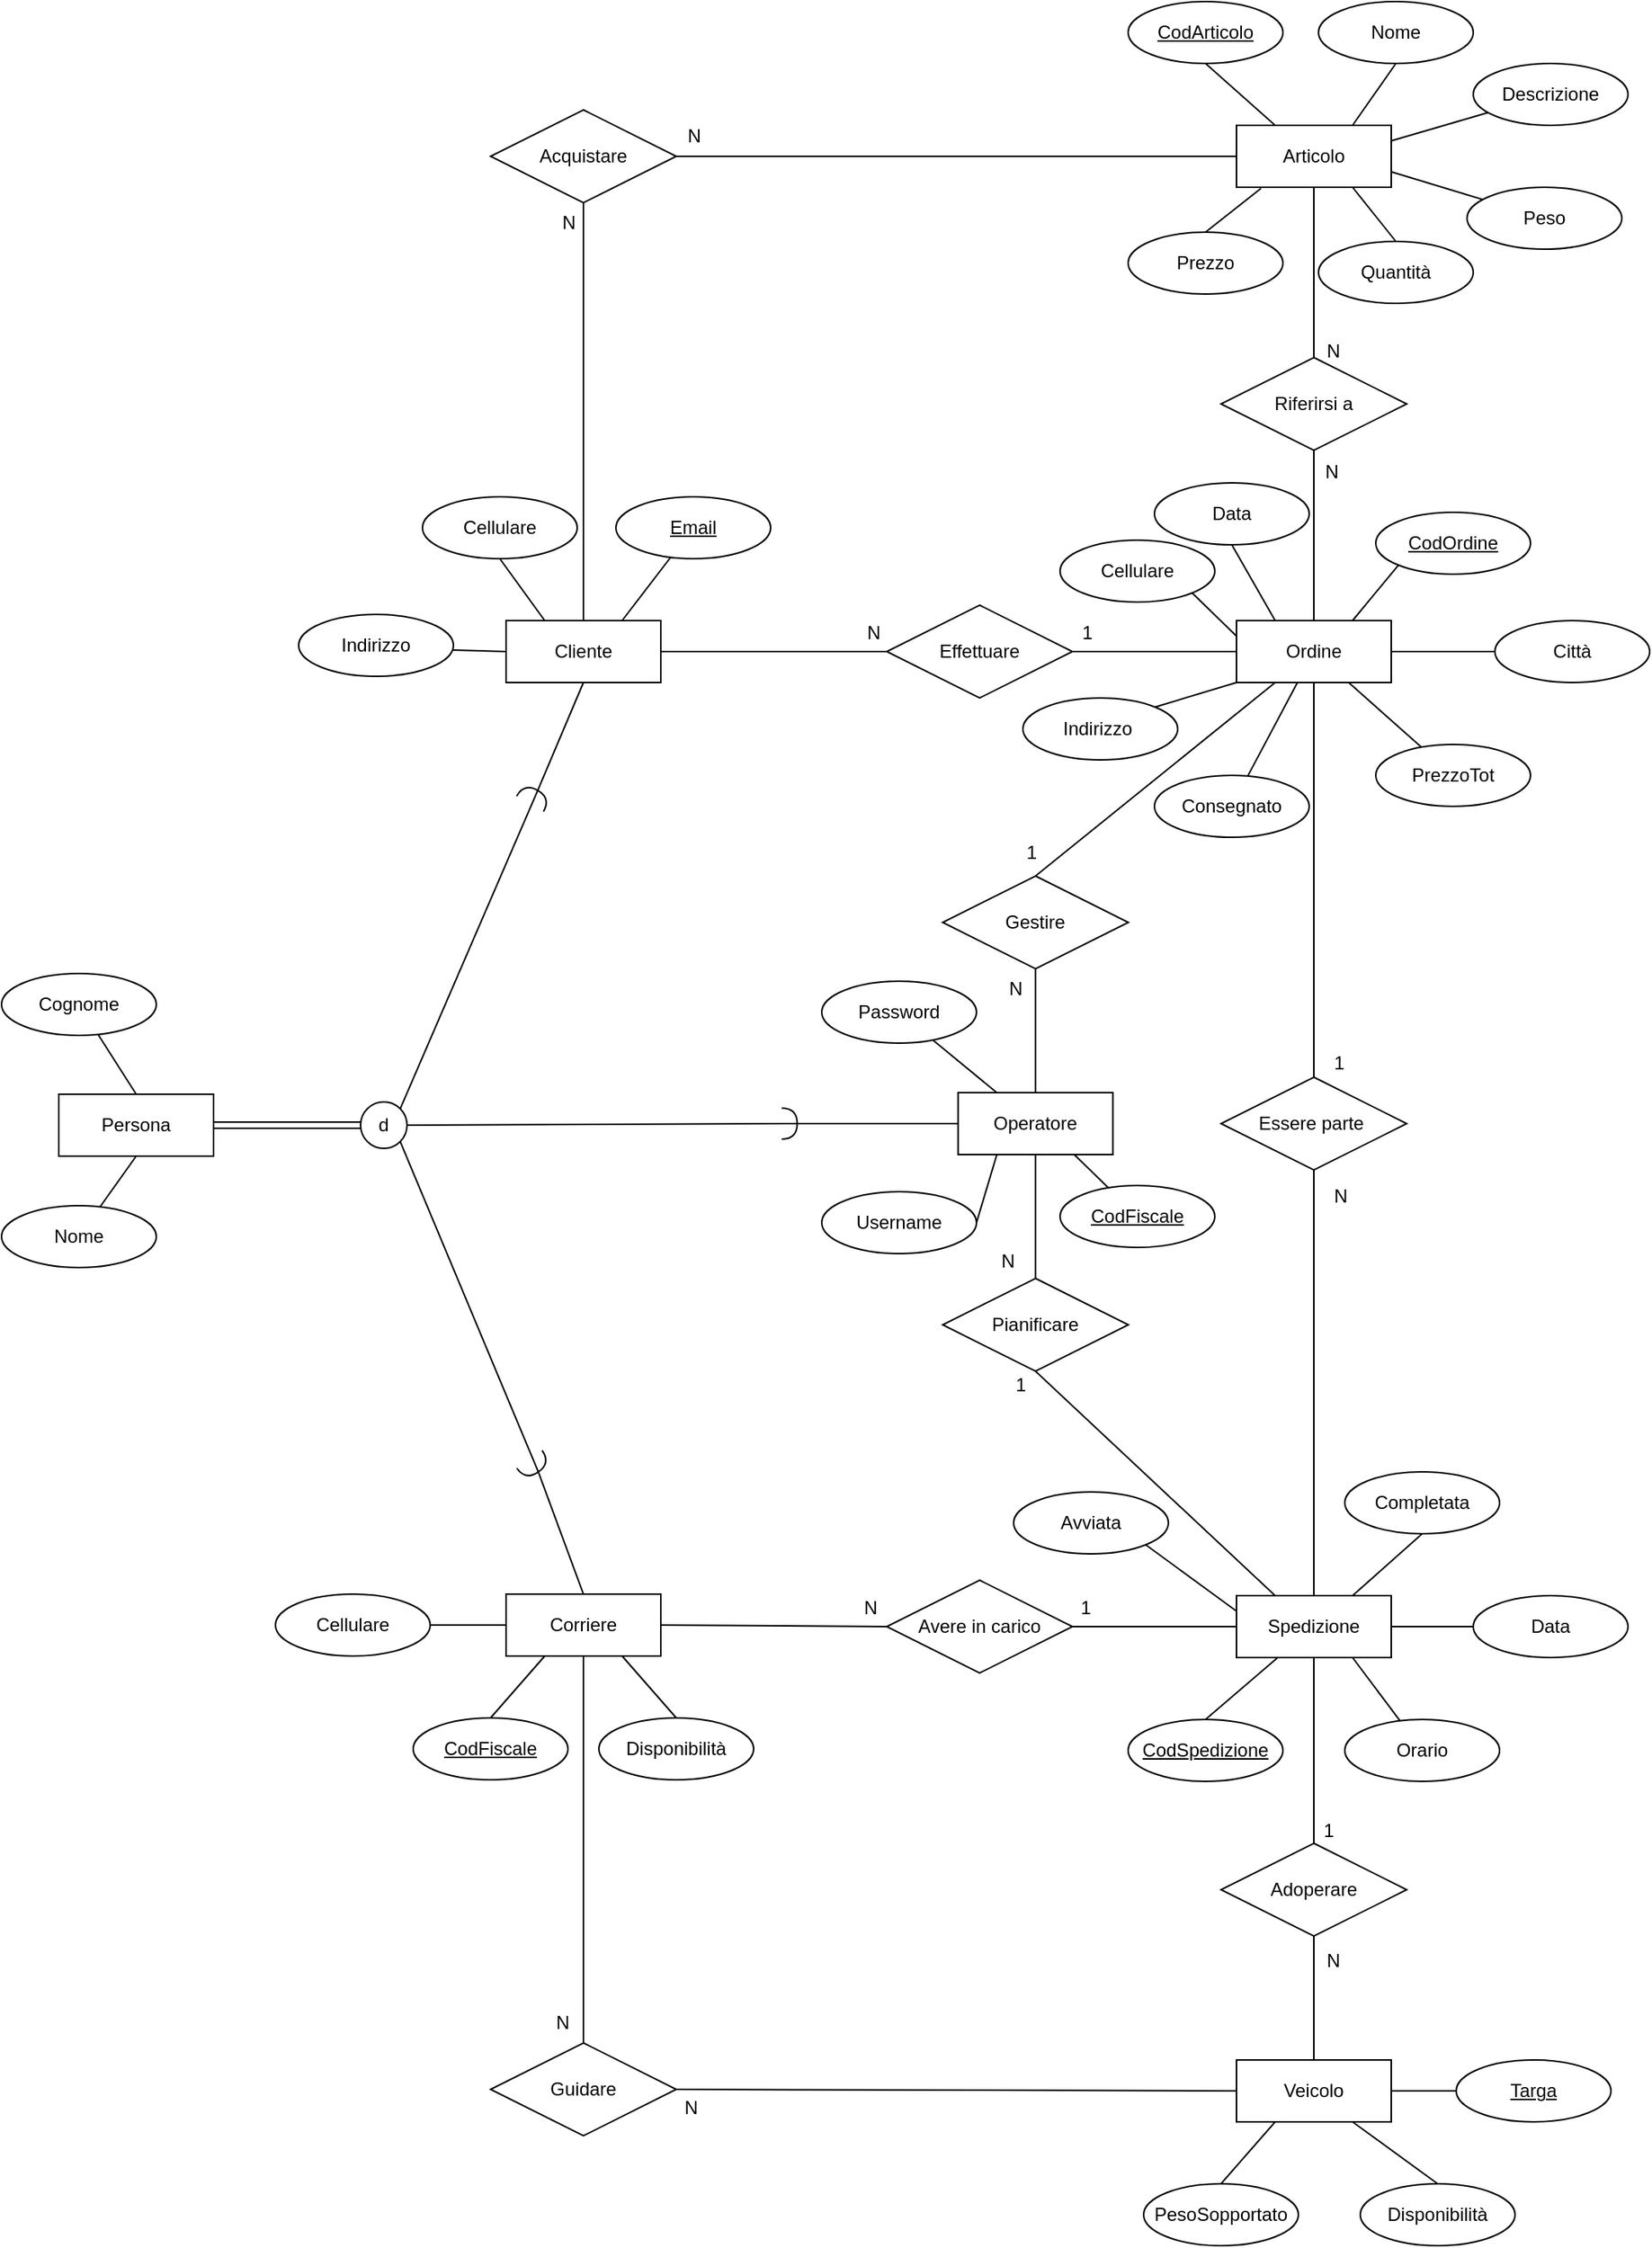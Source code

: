 <mxfile version="22.0.0" type="device">
  <diagram id="R2lEEEUBdFMjLlhIrx00" name="Page-1">
    <mxGraphModel dx="-114" dy="614" grid="0" gridSize="10" guides="1" tooltips="1" connect="1" arrows="1" fold="1" page="1" pageScale="1" pageWidth="1150" pageHeight="1500" math="0" shadow="0" extFonts="Permanent Marker^https://fonts.googleapis.com/css?family=Permanent+Marker">
      <root>
        <mxCell id="0" />
        <mxCell id="1" parent="0" />
        <mxCell id="kjEeOHRWE89FyBnJIbyZ-1" style="edgeStyle=none;rounded=0;orthogonalLoop=1;jettySize=auto;html=1;exitX=0.75;exitY=0;exitDx=0;exitDy=0;entryX=0.5;entryY=1;entryDx=0;entryDy=0;endArrow=none;endFill=0;" parent="1" source="kjEeOHRWE89FyBnJIbyZ-7" target="kjEeOHRWE89FyBnJIbyZ-9" edge="1">
          <mxGeometry relative="1" as="geometry" />
        </mxCell>
        <mxCell id="kjEeOHRWE89FyBnJIbyZ-2" style="edgeStyle=none;rounded=0;orthogonalLoop=1;jettySize=auto;html=1;exitX=0.25;exitY=0;exitDx=0;exitDy=0;entryX=0.5;entryY=1;entryDx=0;entryDy=0;endArrow=none;endFill=0;" parent="1" source="kjEeOHRWE89FyBnJIbyZ-7" target="kjEeOHRWE89FyBnJIbyZ-8" edge="1">
          <mxGeometry relative="1" as="geometry" />
        </mxCell>
        <mxCell id="kjEeOHRWE89FyBnJIbyZ-3" style="edgeStyle=none;rounded=0;orthogonalLoop=1;jettySize=auto;html=1;endArrow=none;endFill=0;exitX=1;exitY=0.25;exitDx=0;exitDy=0;" parent="1" source="kjEeOHRWE89FyBnJIbyZ-7" target="kjEeOHRWE89FyBnJIbyZ-10" edge="1">
          <mxGeometry relative="1" as="geometry">
            <mxPoint x="1991" y="125" as="sourcePoint" />
          </mxGeometry>
        </mxCell>
        <mxCell id="kjEeOHRWE89FyBnJIbyZ-4" style="edgeStyle=none;rounded=0;orthogonalLoop=1;jettySize=auto;html=1;exitX=0.158;exitY=1.019;exitDx=0;exitDy=0;entryX=0.5;entryY=0;entryDx=0;entryDy=0;endArrow=none;endFill=0;exitPerimeter=0;" parent="1" source="kjEeOHRWE89FyBnJIbyZ-7" target="kjEeOHRWE89FyBnJIbyZ-11" edge="1">
          <mxGeometry relative="1" as="geometry" />
        </mxCell>
        <mxCell id="kjEeOHRWE89FyBnJIbyZ-6" style="edgeStyle=none;rounded=0;orthogonalLoop=1;jettySize=auto;html=1;exitX=0.75;exitY=1;exitDx=0;exitDy=0;entryX=0.5;entryY=0;entryDx=0;entryDy=0;endArrow=none;endFill=0;" parent="1" source="kjEeOHRWE89FyBnJIbyZ-7" target="kjEeOHRWE89FyBnJIbyZ-12" edge="1">
          <mxGeometry relative="1" as="geometry" />
        </mxCell>
        <mxCell id="kjEeOHRWE89FyBnJIbyZ-7" value="Articolo" style="whiteSpace=wrap;html=1;align=center;" parent="1" vertex="1">
          <mxGeometry x="1991" y="105" width="100" height="40" as="geometry" />
        </mxCell>
        <mxCell id="kjEeOHRWE89FyBnJIbyZ-8" value="CodArticolo" style="ellipse;whiteSpace=wrap;html=1;align=center;fontStyle=4;" parent="1" vertex="1">
          <mxGeometry x="1921" y="25" width="100" height="40" as="geometry" />
        </mxCell>
        <mxCell id="kjEeOHRWE89FyBnJIbyZ-9" value="Nome" style="ellipse;whiteSpace=wrap;html=1;align=center;" parent="1" vertex="1">
          <mxGeometry x="2044" y="25" width="100" height="40" as="geometry" />
        </mxCell>
        <mxCell id="kjEeOHRWE89FyBnJIbyZ-10" value="Descrizione" style="ellipse;whiteSpace=wrap;html=1;align=center;" parent="1" vertex="1">
          <mxGeometry x="2144" y="65" width="100" height="40" as="geometry" />
        </mxCell>
        <mxCell id="kjEeOHRWE89FyBnJIbyZ-11" value="Prezzo" style="ellipse;whiteSpace=wrap;html=1;align=center;" parent="1" vertex="1">
          <mxGeometry x="1921" y="174" width="100" height="40" as="geometry" />
        </mxCell>
        <mxCell id="kjEeOHRWE89FyBnJIbyZ-12" value="Quantità" style="ellipse;whiteSpace=wrap;html=1;align=center;" parent="1" vertex="1">
          <mxGeometry x="2044" y="180" width="100" height="40" as="geometry" />
        </mxCell>
        <mxCell id="kjEeOHRWE89FyBnJIbyZ-13" style="edgeStyle=none;rounded=0;orthogonalLoop=1;jettySize=auto;html=1;exitX=0.75;exitY=0;exitDx=0;exitDy=0;entryX=0;entryY=1;entryDx=0;entryDy=0;endArrow=none;endFill=0;" parent="1" source="kjEeOHRWE89FyBnJIbyZ-17" target="kjEeOHRWE89FyBnJIbyZ-20" edge="1">
          <mxGeometry relative="1" as="geometry" />
        </mxCell>
        <mxCell id="kjEeOHRWE89FyBnJIbyZ-14" style="edgeStyle=none;rounded=0;orthogonalLoop=1;jettySize=auto;html=1;exitX=0.25;exitY=0;exitDx=0;exitDy=0;entryX=0.5;entryY=1;entryDx=0;entryDy=0;endArrow=none;endFill=0;" parent="1" source="kjEeOHRWE89FyBnJIbyZ-17" target="kjEeOHRWE89FyBnJIbyZ-19" edge="1">
          <mxGeometry relative="1" as="geometry" />
        </mxCell>
        <mxCell id="kjEeOHRWE89FyBnJIbyZ-15" style="edgeStyle=none;rounded=0;orthogonalLoop=1;jettySize=auto;html=1;exitX=1;exitY=0.5;exitDx=0;exitDy=0;entryX=0;entryY=0.5;entryDx=0;entryDy=0;endArrow=none;endFill=0;" parent="1" source="kjEeOHRWE89FyBnJIbyZ-17" target="kjEeOHRWE89FyBnJIbyZ-21" edge="1">
          <mxGeometry relative="1" as="geometry" />
        </mxCell>
        <mxCell id="kjEeOHRWE89FyBnJIbyZ-16" style="edgeStyle=none;rounded=0;orthogonalLoop=1;jettySize=auto;html=1;exitX=0;exitY=1;exitDx=0;exitDy=0;entryX=1;entryY=0;entryDx=0;entryDy=0;endArrow=none;endFill=0;" parent="1" source="kjEeOHRWE89FyBnJIbyZ-17" target="kjEeOHRWE89FyBnJIbyZ-22" edge="1">
          <mxGeometry relative="1" as="geometry" />
        </mxCell>
        <mxCell id="mpjSmcGHtmFwU4eePfiy-6" style="edgeStyle=orthogonalEdgeStyle;rounded=0;orthogonalLoop=1;jettySize=auto;html=1;entryX=0.5;entryY=0;entryDx=0;entryDy=0;endArrow=none;endFill=0;" parent="1" source="kjEeOHRWE89FyBnJIbyZ-17" target="mpjSmcGHtmFwU4eePfiy-5" edge="1">
          <mxGeometry relative="1" as="geometry" />
        </mxCell>
        <mxCell id="kjEeOHRWE89FyBnJIbyZ-17" value="Ordine" style="whiteSpace=wrap;html=1;align=center;" parent="1" vertex="1">
          <mxGeometry x="1991" y="425" width="100" height="40" as="geometry" />
        </mxCell>
        <mxCell id="kjEeOHRWE89FyBnJIbyZ-18" value="Riferirsi a" style="shape=rhombus;perimeter=rhombusPerimeter;whiteSpace=wrap;html=1;align=center;" parent="1" vertex="1">
          <mxGeometry x="1981" y="255" width="120" height="60" as="geometry" />
        </mxCell>
        <mxCell id="kjEeOHRWE89FyBnJIbyZ-19" value="Data" style="ellipse;whiteSpace=wrap;html=1;align=center;" parent="1" vertex="1">
          <mxGeometry x="1938" y="336" width="100" height="40" as="geometry" />
        </mxCell>
        <mxCell id="kjEeOHRWE89FyBnJIbyZ-20" value="CodOrdine" style="ellipse;whiteSpace=wrap;html=1;align=center;fontStyle=4;" parent="1" vertex="1">
          <mxGeometry x="2081" y="355" width="100" height="40" as="geometry" />
        </mxCell>
        <mxCell id="kjEeOHRWE89FyBnJIbyZ-21" value="Città" style="ellipse;whiteSpace=wrap;html=1;align=center;" parent="1" vertex="1">
          <mxGeometry x="2158" y="425" width="100" height="40" as="geometry" />
        </mxCell>
        <mxCell id="kjEeOHRWE89FyBnJIbyZ-22" value="Indirizzo&amp;nbsp;" style="ellipse;whiteSpace=wrap;html=1;align=center;" parent="1" vertex="1">
          <mxGeometry x="1853" y="475" width="100" height="40" as="geometry" />
        </mxCell>
        <mxCell id="kjEeOHRWE89FyBnJIbyZ-23" value="" style="endArrow=none;html=1;rounded=0;entryX=0.5;entryY=0;entryDx=0;entryDy=0;exitX=0.5;exitY=1;exitDx=0;exitDy=0;" parent="1" source="kjEeOHRWE89FyBnJIbyZ-18" target="kjEeOHRWE89FyBnJIbyZ-17" edge="1">
          <mxGeometry relative="1" as="geometry">
            <mxPoint x="1961" y="595" as="sourcePoint" />
            <mxPoint x="2121" y="595" as="targetPoint" />
            <Array as="points" />
          </mxGeometry>
        </mxCell>
        <mxCell id="kjEeOHRWE89FyBnJIbyZ-24" value="N" style="resizable=0;html=1;whiteSpace=wrap;align=right;verticalAlign=bottom;" parent="kjEeOHRWE89FyBnJIbyZ-23" connectable="0" vertex="1">
          <mxGeometry x="1" relative="1" as="geometry">
            <mxPoint x="17" y="-88" as="offset" />
          </mxGeometry>
        </mxCell>
        <mxCell id="kjEeOHRWE89FyBnJIbyZ-25" value="" style="endArrow=none;html=1;rounded=0;entryX=0.5;entryY=1;entryDx=0;entryDy=0;exitX=0.5;exitY=0;exitDx=0;exitDy=0;" parent="1" source="kjEeOHRWE89FyBnJIbyZ-18" target="kjEeOHRWE89FyBnJIbyZ-7" edge="1">
          <mxGeometry relative="1" as="geometry">
            <mxPoint x="1961" y="475" as="sourcePoint" />
            <mxPoint x="2121" y="475" as="targetPoint" />
          </mxGeometry>
        </mxCell>
        <mxCell id="kjEeOHRWE89FyBnJIbyZ-26" value="N" style="resizable=0;html=1;whiteSpace=wrap;align=right;verticalAlign=bottom;" parent="kjEeOHRWE89FyBnJIbyZ-25" connectable="0" vertex="1">
          <mxGeometry x="1" relative="1" as="geometry">
            <mxPoint x="18" y="114" as="offset" />
          </mxGeometry>
        </mxCell>
        <mxCell id="kjEeOHRWE89FyBnJIbyZ-30" style="edgeStyle=none;rounded=0;orthogonalLoop=1;jettySize=auto;html=1;entryX=0.5;entryY=0;entryDx=0;entryDy=0;endArrow=none;endFill=0;" parent="1" source="kjEeOHRWE89FyBnJIbyZ-32" target="kjEeOHRWE89FyBnJIbyZ-33" edge="1">
          <mxGeometry relative="1" as="geometry" />
        </mxCell>
        <mxCell id="kjEeOHRWE89FyBnJIbyZ-31" style="edgeStyle=none;rounded=0;orthogonalLoop=1;jettySize=auto;html=1;exitX=0;exitY=0.5;exitDx=0;exitDy=0;" parent="1" source="kjEeOHRWE89FyBnJIbyZ-32" edge="1">
          <mxGeometry relative="1" as="geometry">
            <mxPoint x="1990.529" y="1075.176" as="targetPoint" />
          </mxGeometry>
        </mxCell>
        <mxCell id="kjEeOHRWE89FyBnJIbyZ-32" value="Spedizione" style="whiteSpace=wrap;html=1;align=center;" parent="1" vertex="1">
          <mxGeometry x="1991" y="1055" width="100" height="40" as="geometry" />
        </mxCell>
        <mxCell id="kjEeOHRWE89FyBnJIbyZ-33" value="CodSpedizione" style="ellipse;whiteSpace=wrap;html=1;align=center;fontStyle=4;" parent="1" vertex="1">
          <mxGeometry x="1921" y="1135" width="100" height="40" as="geometry" />
        </mxCell>
        <mxCell id="kjEeOHRWE89FyBnJIbyZ-34" style="edgeStyle=none;rounded=0;orthogonalLoop=1;jettySize=auto;html=1;exitX=0;exitY=0.5;exitDx=0;exitDy=0;entryX=1;entryY=0.5;entryDx=0;entryDy=0;endArrow=none;endFill=0;" parent="1" source="kjEeOHRWE89FyBnJIbyZ-35" target="kjEeOHRWE89FyBnJIbyZ-32" edge="1">
          <mxGeometry relative="1" as="geometry" />
        </mxCell>
        <mxCell id="kjEeOHRWE89FyBnJIbyZ-35" value="Data" style="ellipse;whiteSpace=wrap;html=1;align=center;" parent="1" vertex="1">
          <mxGeometry x="2144" y="1055" width="100" height="40" as="geometry" />
        </mxCell>
        <mxCell id="kjEeOHRWE89FyBnJIbyZ-36" style="edgeStyle=none;rounded=0;orthogonalLoop=1;jettySize=auto;html=1;exitX=0.5;exitY=1;exitDx=0;exitDy=0;entryX=0.75;entryY=0;entryDx=0;entryDy=0;endArrow=none;endFill=0;" parent="1" source="kjEeOHRWE89FyBnJIbyZ-37" target="kjEeOHRWE89FyBnJIbyZ-32" edge="1">
          <mxGeometry relative="1" as="geometry" />
        </mxCell>
        <mxCell id="kjEeOHRWE89FyBnJIbyZ-37" value="Completata" style="ellipse;whiteSpace=wrap;html=1;align=center;" parent="1" vertex="1">
          <mxGeometry x="2061" y="975" width="100" height="40" as="geometry" />
        </mxCell>
        <mxCell id="kjEeOHRWE89FyBnJIbyZ-38" value="Veicolo" style="whiteSpace=wrap;html=1;align=center;" parent="1" vertex="1">
          <mxGeometry x="1991" y="1355" width="100" height="40" as="geometry" />
        </mxCell>
        <mxCell id="kjEeOHRWE89FyBnJIbyZ-39" value="Adoperare" style="shape=rhombus;perimeter=rhombusPerimeter;whiteSpace=wrap;html=1;align=center;" parent="1" vertex="1">
          <mxGeometry x="1981" y="1215" width="120" height="60" as="geometry" />
        </mxCell>
        <mxCell id="kjEeOHRWE89FyBnJIbyZ-40" style="edgeStyle=none;rounded=0;orthogonalLoop=1;jettySize=auto;html=1;entryX=1;entryY=0.5;entryDx=0;entryDy=0;endArrow=none;endFill=0;" parent="1" source="kjEeOHRWE89FyBnJIbyZ-41" target="kjEeOHRWE89FyBnJIbyZ-38" edge="1">
          <mxGeometry relative="1" as="geometry" />
        </mxCell>
        <mxCell id="kjEeOHRWE89FyBnJIbyZ-41" value="Targa" style="ellipse;whiteSpace=wrap;html=1;align=center;fontStyle=4;" parent="1" vertex="1">
          <mxGeometry x="2133" y="1355" width="100" height="40" as="geometry" />
        </mxCell>
        <mxCell id="kjEeOHRWE89FyBnJIbyZ-42" style="edgeStyle=none;rounded=0;orthogonalLoop=1;jettySize=auto;html=1;exitX=0.5;exitY=0;exitDx=0;exitDy=0;entryX=0.25;entryY=1;entryDx=0;entryDy=0;endArrow=none;endFill=0;" parent="1" source="kjEeOHRWE89FyBnJIbyZ-43" target="kjEeOHRWE89FyBnJIbyZ-38" edge="1">
          <mxGeometry relative="1" as="geometry" />
        </mxCell>
        <mxCell id="kjEeOHRWE89FyBnJIbyZ-43" value="PesoSopportato" style="ellipse;whiteSpace=wrap;html=1;align=center;" parent="1" vertex="1">
          <mxGeometry x="1931" y="1435" width="100" height="40" as="geometry" />
        </mxCell>
        <mxCell id="kjEeOHRWE89FyBnJIbyZ-44" style="edgeStyle=none;rounded=0;orthogonalLoop=1;jettySize=auto;html=1;exitX=0.5;exitY=0;exitDx=0;exitDy=0;entryX=0.75;entryY=1;entryDx=0;entryDy=0;endArrow=none;endFill=0;" parent="1" source="kjEeOHRWE89FyBnJIbyZ-45" target="kjEeOHRWE89FyBnJIbyZ-38" edge="1">
          <mxGeometry relative="1" as="geometry" />
        </mxCell>
        <mxCell id="kjEeOHRWE89FyBnJIbyZ-45" value="Disponibilità" style="ellipse;whiteSpace=wrap;html=1;align=center;" parent="1" vertex="1">
          <mxGeometry x="2071" y="1435" width="100" height="40" as="geometry" />
        </mxCell>
        <mxCell id="kjEeOHRWE89FyBnJIbyZ-49" value="" style="endArrow=none;html=1;rounded=0;entryX=0.5;entryY=1;entryDx=0;entryDy=0;exitX=0.5;exitY=0;exitDx=0;exitDy=0;" parent="1" source="kjEeOHRWE89FyBnJIbyZ-39" target="kjEeOHRWE89FyBnJIbyZ-32" edge="1">
          <mxGeometry relative="1" as="geometry">
            <mxPoint x="1841" y="955" as="sourcePoint" />
            <mxPoint x="2001" y="955" as="targetPoint" />
          </mxGeometry>
        </mxCell>
        <mxCell id="kjEeOHRWE89FyBnJIbyZ-50" value="N" style="resizable=0;html=1;whiteSpace=wrap;align=right;verticalAlign=bottom;" parent="kjEeOHRWE89FyBnJIbyZ-49" connectable="0" vertex="1">
          <mxGeometry x="1" relative="1" as="geometry">
            <mxPoint x="18" y="204" as="offset" />
          </mxGeometry>
        </mxCell>
        <mxCell id="kjEeOHRWE89FyBnJIbyZ-51" value="" style="endArrow=none;html=1;rounded=0;entryX=0.5;entryY=0;entryDx=0;entryDy=0;exitX=0.5;exitY=1;exitDx=0;exitDy=0;" parent="1" source="kjEeOHRWE89FyBnJIbyZ-39" target="kjEeOHRWE89FyBnJIbyZ-38" edge="1">
          <mxGeometry relative="1" as="geometry">
            <mxPoint x="1841" y="955" as="sourcePoint" />
            <mxPoint x="2001" y="955" as="targetPoint" />
          </mxGeometry>
        </mxCell>
        <mxCell id="kjEeOHRWE89FyBnJIbyZ-52" value="1" style="resizable=0;html=1;whiteSpace=wrap;align=right;verticalAlign=bottom;" parent="kjEeOHRWE89FyBnJIbyZ-51" connectable="0" vertex="1">
          <mxGeometry x="1" relative="1" as="geometry">
            <mxPoint x="14" y="-140" as="offset" />
          </mxGeometry>
        </mxCell>
        <mxCell id="kjEeOHRWE89FyBnJIbyZ-53" style="rounded=0;orthogonalLoop=1;jettySize=auto;html=1;endArrow=none;endFill=0;" parent="1" source="kjEeOHRWE89FyBnJIbyZ-54" target="kjEeOHRWE89FyBnJIbyZ-17" edge="1">
          <mxGeometry relative="1" as="geometry" />
        </mxCell>
        <mxCell id="kjEeOHRWE89FyBnJIbyZ-54" value="PrezzoTot" style="ellipse;whiteSpace=wrap;html=1;align=center;" parent="1" vertex="1">
          <mxGeometry x="2081" y="505" width="100" height="40" as="geometry" />
        </mxCell>
        <mxCell id="kjEeOHRWE89FyBnJIbyZ-55" value="Operatore" style="whiteSpace=wrap;html=1;align=center;" parent="1" vertex="1">
          <mxGeometry x="1811.15" y="730" width="100" height="40" as="geometry" />
        </mxCell>
        <mxCell id="kjEeOHRWE89FyBnJIbyZ-56" style="rounded=0;orthogonalLoop=1;jettySize=auto;html=1;entryX=0.75;entryY=1;entryDx=0;entryDy=0;endArrow=none;endFill=0;" parent="1" source="kjEeOHRWE89FyBnJIbyZ-57" target="kjEeOHRWE89FyBnJIbyZ-32" edge="1">
          <mxGeometry relative="1" as="geometry" />
        </mxCell>
        <mxCell id="kjEeOHRWE89FyBnJIbyZ-57" value="Orario" style="ellipse;whiteSpace=wrap;html=1;align=center;" parent="1" vertex="1">
          <mxGeometry x="2061" y="1135" width="100" height="40" as="geometry" />
        </mxCell>
        <mxCell id="mpjSmcGHtmFwU4eePfiy-3" style="rounded=0;orthogonalLoop=1;jettySize=auto;html=1;entryX=0.25;entryY=0;entryDx=0;entryDy=0;endArrow=none;endFill=0;exitX=0.5;exitY=1;exitDx=0;exitDy=0;" parent="1" source="kjEeOHRWE89FyBnJIbyZ-58" target="kjEeOHRWE89FyBnJIbyZ-32" edge="1">
          <mxGeometry relative="1" as="geometry" />
        </mxCell>
        <mxCell id="kjEeOHRWE89FyBnJIbyZ-58" value="Pianificare" style="shape=rhombus;perimeter=rhombusPerimeter;whiteSpace=wrap;html=1;align=center;" parent="1" vertex="1">
          <mxGeometry x="1801.15" y="850" width="120" height="60" as="geometry" />
        </mxCell>
        <mxCell id="kjEeOHRWE89FyBnJIbyZ-61" value="" style="endArrow=none;html=1;rounded=0;entryX=0.5;entryY=1;entryDx=0;entryDy=0;exitX=0.5;exitY=0;exitDx=0;exitDy=0;" parent="1" source="kjEeOHRWE89FyBnJIbyZ-58" target="kjEeOHRWE89FyBnJIbyZ-55" edge="1">
          <mxGeometry relative="1" as="geometry">
            <mxPoint x="1911.15" y="990" as="sourcePoint" />
            <mxPoint x="2071.15" y="990" as="targetPoint" />
          </mxGeometry>
        </mxCell>
        <mxCell id="kjEeOHRWE89FyBnJIbyZ-62" value="1" style="resizable=0;html=1;whiteSpace=wrap;align=right;verticalAlign=bottom;" parent="kjEeOHRWE89FyBnJIbyZ-61" connectable="0" vertex="1">
          <mxGeometry x="1" relative="1" as="geometry">
            <mxPoint x="-5" y="157" as="offset" />
          </mxGeometry>
        </mxCell>
        <mxCell id="mpjSmcGHtmFwU4eePfiy-1" style="rounded=0;orthogonalLoop=1;jettySize=auto;html=1;entryX=0.25;entryY=1;entryDx=0;entryDy=0;endArrow=none;endFill=0;exitX=0.5;exitY=0;exitDx=0;exitDy=0;" parent="1" source="kjEeOHRWE89FyBnJIbyZ-63" target="kjEeOHRWE89FyBnJIbyZ-17" edge="1">
          <mxGeometry relative="1" as="geometry" />
        </mxCell>
        <mxCell id="kjEeOHRWE89FyBnJIbyZ-63" value="Gestire" style="shape=rhombus;perimeter=rhombusPerimeter;whiteSpace=wrap;html=1;align=center;" parent="1" vertex="1">
          <mxGeometry x="1801.15" y="590" width="120" height="60" as="geometry" />
        </mxCell>
        <mxCell id="kjEeOHRWE89FyBnJIbyZ-66" value="" style="endArrow=none;html=1;rounded=0;entryX=0.5;entryY=0;entryDx=0;entryDy=0;exitX=0.5;exitY=1;exitDx=0;exitDy=0;" parent="1" source="kjEeOHRWE89FyBnJIbyZ-63" target="kjEeOHRWE89FyBnJIbyZ-55" edge="1">
          <mxGeometry relative="1" as="geometry">
            <mxPoint x="1911.15" y="630" as="sourcePoint" />
            <mxPoint x="2071.15" y="630" as="targetPoint" />
          </mxGeometry>
        </mxCell>
        <mxCell id="kjEeOHRWE89FyBnJIbyZ-67" value="1" style="resizable=0;html=1;whiteSpace=wrap;align=right;verticalAlign=bottom;" parent="kjEeOHRWE89FyBnJIbyZ-66" connectable="0" vertex="1">
          <mxGeometry x="1" relative="1" as="geometry">
            <mxPoint x="2" y="-147" as="offset" />
          </mxGeometry>
        </mxCell>
        <mxCell id="kjEeOHRWE89FyBnJIbyZ-68" style="edgeStyle=none;rounded=0;orthogonalLoop=1;jettySize=auto;html=1;entryX=0.25;entryY=1;entryDx=0;entryDy=0;endArrow=none;endFill=0;exitX=1;exitY=0.5;exitDx=0;exitDy=0;" parent="1" source="kjEeOHRWE89FyBnJIbyZ-72" target="kjEeOHRWE89FyBnJIbyZ-55" edge="1">
          <mxGeometry relative="1" as="geometry">
            <mxPoint x="1767.627" y="776.321" as="sourcePoint" />
          </mxGeometry>
        </mxCell>
        <mxCell id="kjEeOHRWE89FyBnJIbyZ-69" style="edgeStyle=none;rounded=0;orthogonalLoop=1;jettySize=auto;html=1;entryX=0.75;entryY=1;entryDx=0;entryDy=0;endArrow=none;endFill=0;" parent="1" source="kjEeOHRWE89FyBnJIbyZ-70" target="kjEeOHRWE89FyBnJIbyZ-55" edge="1">
          <mxGeometry relative="1" as="geometry" />
        </mxCell>
        <mxCell id="kjEeOHRWE89FyBnJIbyZ-70" value="CodFiscale" style="ellipse;whiteSpace=wrap;html=1;align=center;fontStyle=4;" parent="1" vertex="1">
          <mxGeometry x="1877" y="790" width="100" height="40" as="geometry" />
        </mxCell>
        <mxCell id="kjEeOHRWE89FyBnJIbyZ-72" value="Username" style="ellipse;whiteSpace=wrap;html=1;align=center;" parent="1" vertex="1">
          <mxGeometry x="1723" y="794" width="100" height="40" as="geometry" />
        </mxCell>
        <mxCell id="kjEeOHRWE89FyBnJIbyZ-73" style="edgeStyle=none;rounded=0;orthogonalLoop=1;jettySize=auto;html=1;entryX=0.25;entryY=0;entryDx=0;entryDy=0;endArrow=none;endFill=0;" parent="1" source="kjEeOHRWE89FyBnJIbyZ-74" target="kjEeOHRWE89FyBnJIbyZ-55" edge="1">
          <mxGeometry relative="1" as="geometry" />
        </mxCell>
        <mxCell id="kjEeOHRWE89FyBnJIbyZ-74" value="Password" style="ellipse;whiteSpace=wrap;html=1;align=center;" parent="1" vertex="1">
          <mxGeometry x="1723" y="658" width="100" height="40" as="geometry" />
        </mxCell>
        <mxCell id="kjEeOHRWE89FyBnJIbyZ-76" style="rounded=0;orthogonalLoop=1;jettySize=auto;html=1;entryX=1;entryY=0.75;entryDx=0;entryDy=0;endArrow=none;endFill=0;" parent="1" source="kjEeOHRWE89FyBnJIbyZ-75" target="kjEeOHRWE89FyBnJIbyZ-7" edge="1">
          <mxGeometry relative="1" as="geometry" />
        </mxCell>
        <mxCell id="kjEeOHRWE89FyBnJIbyZ-75" value="Peso" style="ellipse;whiteSpace=wrap;html=1;align=center;" parent="1" vertex="1">
          <mxGeometry x="2140" y="145" width="100" height="40" as="geometry" />
        </mxCell>
        <mxCell id="kjEeOHRWE89FyBnJIbyZ-79" value="Effettuare" style="shape=rhombus;perimeter=rhombusPerimeter;whiteSpace=wrap;html=1;align=center;" parent="1" vertex="1">
          <mxGeometry x="1765" y="415" width="120" height="60" as="geometry" />
        </mxCell>
        <mxCell id="kjEeOHRWE89FyBnJIbyZ-88" value="Cliente" style="whiteSpace=wrap;html=1;align=center;" parent="1" vertex="1">
          <mxGeometry x="1519" y="425" width="100" height="40" as="geometry" />
        </mxCell>
        <mxCell id="kjEeOHRWE89FyBnJIbyZ-89" style="edgeStyle=none;rounded=0;orthogonalLoop=1;jettySize=auto;html=1;entryX=0.75;entryY=0;entryDx=0;entryDy=0;endArrow=none;endFill=0;" parent="1" source="kjEeOHRWE89FyBnJIbyZ-90" target="kjEeOHRWE89FyBnJIbyZ-88" edge="1">
          <mxGeometry relative="1" as="geometry" />
        </mxCell>
        <mxCell id="kjEeOHRWE89FyBnJIbyZ-90" value="Email" style="ellipse;whiteSpace=wrap;html=1;align=center;fontStyle=4;" parent="1" vertex="1">
          <mxGeometry x="1590" y="345" width="100" height="40" as="geometry" />
        </mxCell>
        <mxCell id="kjEeOHRWE89FyBnJIbyZ-91" style="edgeStyle=none;rounded=0;orthogonalLoop=1;jettySize=auto;html=1;exitX=0;exitY=0.5;exitDx=0;exitDy=0;endArrow=none;endFill=0;entryX=0;entryY=0.5;entryDx=0;entryDy=0;" parent="1" source="kjEeOHRWE89FyBnJIbyZ-92" target="kjEeOHRWE89FyBnJIbyZ-88" edge="1">
          <mxGeometry relative="1" as="geometry">
            <mxPoint x="1619" y="445" as="targetPoint" />
          </mxGeometry>
        </mxCell>
        <mxCell id="kjEeOHRWE89FyBnJIbyZ-92" value="Indirizzo" style="ellipse;whiteSpace=wrap;html=1;align=center;" parent="1" vertex="1">
          <mxGeometry x="1385" y="421" width="100" height="40" as="geometry" />
        </mxCell>
        <mxCell id="kjEeOHRWE89FyBnJIbyZ-93" style="edgeStyle=none;rounded=0;orthogonalLoop=1;jettySize=auto;html=1;exitX=0.5;exitY=1;exitDx=0;exitDy=0;entryX=0.25;entryY=0;entryDx=0;entryDy=0;endArrow=none;endFill=0;" parent="1" source="kjEeOHRWE89FyBnJIbyZ-94" target="kjEeOHRWE89FyBnJIbyZ-88" edge="1">
          <mxGeometry relative="1" as="geometry">
            <Array as="points" />
          </mxGeometry>
        </mxCell>
        <mxCell id="kjEeOHRWE89FyBnJIbyZ-94" value="Cellulare" style="ellipse;whiteSpace=wrap;html=1;align=center;" parent="1" vertex="1">
          <mxGeometry x="1465" y="345" width="100" height="40" as="geometry" />
        </mxCell>
        <mxCell id="kjEeOHRWE89FyBnJIbyZ-96" value="" style="endArrow=none;html=1;rounded=0;entryX=0;entryY=0.5;entryDx=0;entryDy=0;exitX=1;exitY=0.5;exitDx=0;exitDy=0;" parent="1" source="kjEeOHRWE89FyBnJIbyZ-79" target="kjEeOHRWE89FyBnJIbyZ-17" edge="1">
          <mxGeometry relative="1" as="geometry">
            <mxPoint x="1600" y="546" as="sourcePoint" />
            <mxPoint x="1760" y="546" as="targetPoint" />
          </mxGeometry>
        </mxCell>
        <mxCell id="kjEeOHRWE89FyBnJIbyZ-97" value="1" style="resizable=0;html=1;whiteSpace=wrap;align=right;verticalAlign=bottom;" parent="kjEeOHRWE89FyBnJIbyZ-96" connectable="0" vertex="1">
          <mxGeometry x="1" relative="1" as="geometry">
            <mxPoint x="-92" y="-4" as="offset" />
          </mxGeometry>
        </mxCell>
        <mxCell id="kjEeOHRWE89FyBnJIbyZ-98" value="" style="endArrow=none;html=1;rounded=0;entryX=1;entryY=0.5;entryDx=0;entryDy=0;exitX=0;exitY=0.5;exitDx=0;exitDy=0;" parent="1" source="kjEeOHRWE89FyBnJIbyZ-79" target="kjEeOHRWE89FyBnJIbyZ-88" edge="1">
          <mxGeometry relative="1" as="geometry">
            <mxPoint x="1647" y="546" as="sourcePoint" />
            <mxPoint x="1807" y="546" as="targetPoint" />
          </mxGeometry>
        </mxCell>
        <mxCell id="kjEeOHRWE89FyBnJIbyZ-99" value="N" style="resizable=0;html=1;whiteSpace=wrap;align=right;verticalAlign=bottom;" parent="kjEeOHRWE89FyBnJIbyZ-98" connectable="0" vertex="1">
          <mxGeometry x="1" relative="1" as="geometry">
            <mxPoint x="143" y="-4" as="offset" />
          </mxGeometry>
        </mxCell>
        <mxCell id="kjEeOHRWE89FyBnJIbyZ-100" value="Acquistare" style="shape=rhombus;perimeter=rhombusPerimeter;whiteSpace=wrap;html=1;align=center;" parent="1" vertex="1">
          <mxGeometry x="1509" y="95" width="120" height="60" as="geometry" />
        </mxCell>
        <mxCell id="kjEeOHRWE89FyBnJIbyZ-101" value="" style="endArrow=none;html=1;rounded=0;entryX=0;entryY=0.5;entryDx=0;entryDy=0;exitX=1;exitY=0.5;exitDx=0;exitDy=0;" parent="1" source="kjEeOHRWE89FyBnJIbyZ-100" target="kjEeOHRWE89FyBnJIbyZ-7" edge="1">
          <mxGeometry relative="1" as="geometry">
            <mxPoint x="1555" y="386" as="sourcePoint" />
            <mxPoint x="1715" y="386" as="targetPoint" />
          </mxGeometry>
        </mxCell>
        <mxCell id="kjEeOHRWE89FyBnJIbyZ-102" value="N" style="resizable=0;html=1;whiteSpace=wrap;align=right;verticalAlign=bottom;" parent="kjEeOHRWE89FyBnJIbyZ-101" connectable="0" vertex="1">
          <mxGeometry x="1" relative="1" as="geometry">
            <mxPoint x="-345" y="-5" as="offset" />
          </mxGeometry>
        </mxCell>
        <mxCell id="kjEeOHRWE89FyBnJIbyZ-103" value="" style="endArrow=none;html=1;rounded=0;entryX=0.5;entryY=0;entryDx=0;entryDy=0;exitX=0.5;exitY=1;exitDx=0;exitDy=0;" parent="1" source="kjEeOHRWE89FyBnJIbyZ-100" target="kjEeOHRWE89FyBnJIbyZ-88" edge="1">
          <mxGeometry relative="1" as="geometry">
            <mxPoint x="1602" y="386" as="sourcePoint" />
            <mxPoint x="1762" y="386" as="targetPoint" />
          </mxGeometry>
        </mxCell>
        <mxCell id="kjEeOHRWE89FyBnJIbyZ-104" value="N" style="resizable=0;html=1;whiteSpace=wrap;align=right;verticalAlign=bottom;" parent="kjEeOHRWE89FyBnJIbyZ-103" connectable="0" vertex="1">
          <mxGeometry x="1" relative="1" as="geometry">
            <mxPoint x="-4" y="-249" as="offset" />
          </mxGeometry>
        </mxCell>
        <mxCell id="kjEeOHRWE89FyBnJIbyZ-105" value="Avere in carico" style="shape=rhombus;perimeter=rhombusPerimeter;whiteSpace=wrap;html=1;align=center;" parent="1" vertex="1">
          <mxGeometry x="1765" y="1045" width="120" height="60" as="geometry" />
        </mxCell>
        <mxCell id="kjEeOHRWE89FyBnJIbyZ-106" value="Corriere" style="whiteSpace=wrap;html=1;align=center;" parent="1" vertex="1">
          <mxGeometry x="1519" y="1054" width="100" height="40" as="geometry" />
        </mxCell>
        <mxCell id="kjEeOHRWE89FyBnJIbyZ-107" style="edgeStyle=none;rounded=0;orthogonalLoop=1;jettySize=auto;html=1;exitX=0.5;exitY=0;exitDx=0;exitDy=0;entryX=0.25;entryY=1;entryDx=0;entryDy=0;endArrow=none;endFill=0;" parent="1" source="kjEeOHRWE89FyBnJIbyZ-108" target="kjEeOHRWE89FyBnJIbyZ-106" edge="1">
          <mxGeometry relative="1" as="geometry" />
        </mxCell>
        <mxCell id="kjEeOHRWE89FyBnJIbyZ-108" value="CodFiscale" style="ellipse;whiteSpace=wrap;html=1;align=center;fontStyle=4;" parent="1" vertex="1">
          <mxGeometry x="1459" y="1134" width="100" height="40" as="geometry" />
        </mxCell>
        <mxCell id="kjEeOHRWE89FyBnJIbyZ-109" style="edgeStyle=none;rounded=0;orthogonalLoop=1;jettySize=auto;html=1;exitX=0.5;exitY=0;exitDx=0;exitDy=0;entryX=0.75;entryY=1;entryDx=0;entryDy=0;endArrow=none;endFill=0;" parent="1" source="kjEeOHRWE89FyBnJIbyZ-110" target="kjEeOHRWE89FyBnJIbyZ-106" edge="1">
          <mxGeometry relative="1" as="geometry" />
        </mxCell>
        <mxCell id="kjEeOHRWE89FyBnJIbyZ-110" value="Disponibilità" style="ellipse;whiteSpace=wrap;html=1;align=center;" parent="1" vertex="1">
          <mxGeometry x="1579" y="1134" width="100" height="40" as="geometry" />
        </mxCell>
        <mxCell id="kjEeOHRWE89FyBnJIbyZ-113" style="edgeStyle=none;rounded=0;orthogonalLoop=1;jettySize=auto;html=1;entryX=0;entryY=0.5;entryDx=0;entryDy=0;endArrow=none;endFill=0;" parent="1" source="kjEeOHRWE89FyBnJIbyZ-114" target="kjEeOHRWE89FyBnJIbyZ-106" edge="1">
          <mxGeometry relative="1" as="geometry" />
        </mxCell>
        <mxCell id="kjEeOHRWE89FyBnJIbyZ-114" value="Cellulare" style="ellipse;whiteSpace=wrap;html=1;align=center;" parent="1" vertex="1">
          <mxGeometry x="1370" y="1054" width="100" height="40" as="geometry" />
        </mxCell>
        <mxCell id="kjEeOHRWE89FyBnJIbyZ-115" value="" style="endArrow=none;html=1;rounded=0;entryX=1;entryY=0.5;entryDx=0;entryDy=0;exitX=0;exitY=0.5;exitDx=0;exitDy=0;" parent="1" source="kjEeOHRWE89FyBnJIbyZ-105" target="kjEeOHRWE89FyBnJIbyZ-106" edge="1">
          <mxGeometry relative="1" as="geometry">
            <mxPoint x="1664" y="1144" as="sourcePoint" />
            <mxPoint x="1824" y="1144" as="targetPoint" />
          </mxGeometry>
        </mxCell>
        <mxCell id="kjEeOHRWE89FyBnJIbyZ-116" value="N" style="resizable=0;html=1;whiteSpace=wrap;align=right;verticalAlign=bottom;" parent="kjEeOHRWE89FyBnJIbyZ-115" connectable="0" vertex="1">
          <mxGeometry x="1" relative="1" as="geometry">
            <mxPoint x="141" y="-3" as="offset" />
          </mxGeometry>
        </mxCell>
        <mxCell id="kjEeOHRWE89FyBnJIbyZ-122" value="" style="endArrow=none;html=1;rounded=0;entryX=0;entryY=0.5;entryDx=0;entryDy=0;exitX=1;exitY=0.5;exitDx=0;exitDy=0;" parent="1" source="kjEeOHRWE89FyBnJIbyZ-105" target="kjEeOHRWE89FyBnJIbyZ-32" edge="1">
          <mxGeometry relative="1" as="geometry">
            <mxPoint x="1745" y="1261" as="sourcePoint" />
            <mxPoint x="1905" y="1261" as="targetPoint" />
          </mxGeometry>
        </mxCell>
        <mxCell id="kjEeOHRWE89FyBnJIbyZ-123" value="1" style="resizable=0;html=1;whiteSpace=wrap;align=right;verticalAlign=bottom;" parent="kjEeOHRWE89FyBnJIbyZ-122" connectable="0" vertex="1">
          <mxGeometry x="1" relative="1" as="geometry">
            <mxPoint x="-93" y="-4" as="offset" />
          </mxGeometry>
        </mxCell>
        <mxCell id="kjEeOHRWE89FyBnJIbyZ-124" value="Guidare" style="shape=rhombus;perimeter=rhombusPerimeter;whiteSpace=wrap;html=1;align=center;" parent="1" vertex="1">
          <mxGeometry x="1509" y="1344" width="120" height="60" as="geometry" />
        </mxCell>
        <mxCell id="kjEeOHRWE89FyBnJIbyZ-125" value="" style="endArrow=none;html=1;rounded=0;entryX=0;entryY=0.5;entryDx=0;entryDy=0;exitX=1;exitY=0.5;exitDx=0;exitDy=0;" parent="1" source="kjEeOHRWE89FyBnJIbyZ-124" target="kjEeOHRWE89FyBnJIbyZ-38" edge="1">
          <mxGeometry relative="1" as="geometry">
            <mxPoint x="1660" y="1315" as="sourcePoint" />
            <mxPoint x="1820" y="1315" as="targetPoint" />
          </mxGeometry>
        </mxCell>
        <mxCell id="kjEeOHRWE89FyBnJIbyZ-126" value="N" style="resizable=0;html=1;whiteSpace=wrap;align=right;verticalAlign=bottom;" parent="kjEeOHRWE89FyBnJIbyZ-125" connectable="0" vertex="1">
          <mxGeometry x="1" relative="1" as="geometry">
            <mxPoint x="-346" y="20" as="offset" />
          </mxGeometry>
        </mxCell>
        <mxCell id="kjEeOHRWE89FyBnJIbyZ-127" value="" style="endArrow=none;html=1;rounded=0;entryX=0.5;entryY=1;entryDx=0;entryDy=0;exitX=0.5;exitY=0;exitDx=0;exitDy=0;" parent="1" source="kjEeOHRWE89FyBnJIbyZ-124" target="kjEeOHRWE89FyBnJIbyZ-106" edge="1">
          <mxGeometry relative="1" as="geometry">
            <mxPoint x="1741" y="1314" as="sourcePoint" />
            <mxPoint x="1901" y="1314" as="targetPoint" />
          </mxGeometry>
        </mxCell>
        <mxCell id="kjEeOHRWE89FyBnJIbyZ-128" value="N" style="resizable=0;html=1;whiteSpace=wrap;align=right;verticalAlign=bottom;" parent="kjEeOHRWE89FyBnJIbyZ-127" connectable="0" vertex="1">
          <mxGeometry x="1" relative="1" as="geometry">
            <mxPoint x="-8" y="245" as="offset" />
          </mxGeometry>
        </mxCell>
        <mxCell id="kjEeOHRWE89FyBnJIbyZ-131" style="edgeStyle=none;rounded=0;orthogonalLoop=1;jettySize=auto;html=1;entryX=0.5;entryY=1;entryDx=0;entryDy=0;endArrow=none;endFill=0;" parent="1" source="kjEeOHRWE89FyBnJIbyZ-132" target="kjEeOHRWE89FyBnJIbyZ-135" edge="1">
          <mxGeometry relative="1" as="geometry" />
        </mxCell>
        <mxCell id="kjEeOHRWE89FyBnJIbyZ-132" value="Nome" style="ellipse;whiteSpace=wrap;html=1;align=center;" parent="1" vertex="1">
          <mxGeometry x="1193" y="803" width="100" height="40" as="geometry" />
        </mxCell>
        <mxCell id="kjEeOHRWE89FyBnJIbyZ-133" style="edgeStyle=none;rounded=0;orthogonalLoop=1;jettySize=auto;html=1;entryX=0.5;entryY=0;entryDx=0;entryDy=0;endArrow=none;endFill=0;" parent="1" source="kjEeOHRWE89FyBnJIbyZ-134" target="kjEeOHRWE89FyBnJIbyZ-135" edge="1">
          <mxGeometry relative="1" as="geometry" />
        </mxCell>
        <mxCell id="kjEeOHRWE89FyBnJIbyZ-134" value="Cognome" style="ellipse;whiteSpace=wrap;html=1;align=center;" parent="1" vertex="1">
          <mxGeometry x="1193" y="653" width="100" height="40" as="geometry" />
        </mxCell>
        <mxCell id="kjEeOHRWE89FyBnJIbyZ-135" value="Persona" style="whiteSpace=wrap;html=1;align=center;" parent="1" vertex="1">
          <mxGeometry x="1230" y="731" width="100" height="40" as="geometry" />
        </mxCell>
        <mxCell id="kjEeOHRWE89FyBnJIbyZ-136" value="d" style="ellipse;whiteSpace=wrap;html=1;aspect=fixed;" parent="1" vertex="1">
          <mxGeometry x="1425" y="736" width="30" height="30" as="geometry" />
        </mxCell>
        <mxCell id="kjEeOHRWE89FyBnJIbyZ-137" value="" style="shape=link;html=1;rounded=0;entryX=1;entryY=0.5;entryDx=0;entryDy=0;exitX=0;exitY=0.5;exitDx=0;exitDy=0;" parent="1" source="kjEeOHRWE89FyBnJIbyZ-136" target="kjEeOHRWE89FyBnJIbyZ-135" edge="1">
          <mxGeometry relative="1" as="geometry">
            <mxPoint x="900" y="751" as="sourcePoint" />
            <mxPoint x="1060" y="751" as="targetPoint" />
          </mxGeometry>
        </mxCell>
        <mxCell id="kjEeOHRWE89FyBnJIbyZ-138" value="" style="endArrow=none;html=1;rounded=0;entryX=0;entryY=0.5;entryDx=0;entryDy=0;exitX=0;exitY=0.5;exitDx=0;exitDy=0;exitPerimeter=0;" parent="1" source="kjEeOHRWE89FyBnJIbyZ-148" target="kjEeOHRWE89FyBnJIbyZ-55" edge="1">
          <mxGeometry relative="1" as="geometry">
            <mxPoint x="1710.15" y="768" as="sourcePoint" />
            <mxPoint x="1730.15" y="810" as="targetPoint" />
          </mxGeometry>
        </mxCell>
        <mxCell id="kjEeOHRWE89FyBnJIbyZ-140" value="" style="endArrow=none;html=1;rounded=0;exitX=1;exitY=0.5;exitDx=0;exitDy=0;entryX=0.5;entryY=0;entryDx=0;entryDy=0;exitPerimeter=0;" parent="1" source="kjEeOHRWE89FyBnJIbyZ-145" target="kjEeOHRWE89FyBnJIbyZ-106" edge="1">
          <mxGeometry relative="1" as="geometry">
            <mxPoint x="1606" y="901" as="sourcePoint" />
            <mxPoint x="1766" y="901" as="targetPoint" />
          </mxGeometry>
        </mxCell>
        <mxCell id="kjEeOHRWE89FyBnJIbyZ-141" value="" style="endArrow=none;html=1;rounded=0;exitX=1;exitY=0.5;exitDx=0;exitDy=0;entryX=0.5;entryY=1;entryDx=0;entryDy=0;exitPerimeter=0;" parent="1" source="kjEeOHRWE89FyBnJIbyZ-142" target="kjEeOHRWE89FyBnJIbyZ-88" edge="1">
          <mxGeometry relative="1" as="geometry">
            <mxPoint x="1568" y="708" as="sourcePoint" />
            <mxPoint x="1728" y="708" as="targetPoint" />
          </mxGeometry>
        </mxCell>
        <mxCell id="kjEeOHRWE89FyBnJIbyZ-144" value="" style="endArrow=none;html=1;rounded=0;exitX=1;exitY=0;exitDx=0;exitDy=0;entryX=1;entryY=0.5;entryDx=0;entryDy=0;entryPerimeter=0;" parent="1" source="kjEeOHRWE89FyBnJIbyZ-136" target="kjEeOHRWE89FyBnJIbyZ-142" edge="1">
          <mxGeometry relative="1" as="geometry">
            <mxPoint x="1451" y="740" as="sourcePoint" />
            <mxPoint x="1569" y="465" as="targetPoint" />
          </mxGeometry>
        </mxCell>
        <mxCell id="kjEeOHRWE89FyBnJIbyZ-142" value="" style="shape=requiredInterface;html=1;verticalLabelPosition=bottom;sketch=0;rotation=-60;" parent="1" vertex="1">
          <mxGeometry x="1532" y="529" width="10" height="20" as="geometry" />
        </mxCell>
        <mxCell id="kjEeOHRWE89FyBnJIbyZ-147" value="" style="endArrow=none;html=1;rounded=0;exitX=1;exitY=1;exitDx=0;exitDy=0;entryX=1;entryY=0.5;entryDx=0;entryDy=0;entryPerimeter=0;" parent="1" source="kjEeOHRWE89FyBnJIbyZ-136" target="kjEeOHRWE89FyBnJIbyZ-145" edge="1">
          <mxGeometry relative="1" as="geometry">
            <mxPoint x="1451" y="762" as="sourcePoint" />
            <mxPoint x="1569" y="1054" as="targetPoint" />
          </mxGeometry>
        </mxCell>
        <mxCell id="kjEeOHRWE89FyBnJIbyZ-145" value="" style="shape=requiredInterface;html=1;verticalLabelPosition=bottom;sketch=0;rotation=55;" parent="1" vertex="1">
          <mxGeometry x="1532" y="961" width="10" height="20" as="geometry" />
        </mxCell>
        <mxCell id="kjEeOHRWE89FyBnJIbyZ-149" value="" style="endArrow=none;html=1;rounded=0;exitX=1;exitY=0.5;exitDx=0;exitDy=0;entryX=1;entryY=0.5;entryDx=0;entryDy=0;entryPerimeter=0;" parent="1" source="kjEeOHRWE89FyBnJIbyZ-136" target="kjEeOHRWE89FyBnJIbyZ-148" edge="1">
          <mxGeometry relative="1" as="geometry">
            <mxPoint x="1455" y="751" as="sourcePoint" />
            <mxPoint x="1991" y="755" as="targetPoint" />
          </mxGeometry>
        </mxCell>
        <mxCell id="kjEeOHRWE89FyBnJIbyZ-148" value="" style="shape=requiredInterface;html=1;verticalLabelPosition=bottom;sketch=0;" parent="1" vertex="1">
          <mxGeometry x="1697.15" y="740" width="10" height="20" as="geometry" />
        </mxCell>
        <mxCell id="mpjSmcGHtmFwU4eePfiy-2" value="N" style="text;html=1;align=center;verticalAlign=middle;resizable=0;points=[];autosize=1;strokeColor=none;fillColor=none;" parent="1" vertex="1">
          <mxGeometry x="1834" y="650" width="27" height="26" as="geometry" />
        </mxCell>
        <mxCell id="mpjSmcGHtmFwU4eePfiy-7" style="edgeStyle=orthogonalEdgeStyle;rounded=0;orthogonalLoop=1;jettySize=auto;html=1;endArrow=none;endFill=0;" parent="1" source="mpjSmcGHtmFwU4eePfiy-5" target="kjEeOHRWE89FyBnJIbyZ-32" edge="1">
          <mxGeometry relative="1" as="geometry" />
        </mxCell>
        <mxCell id="mpjSmcGHtmFwU4eePfiy-5" value="Essere parte&amp;nbsp;" style="shape=rhombus;perimeter=rhombusPerimeter;whiteSpace=wrap;html=1;align=center;" parent="1" vertex="1">
          <mxGeometry x="1981" y="720" width="120" height="60" as="geometry" />
        </mxCell>
        <mxCell id="mpjSmcGHtmFwU4eePfiy-8" value="N" style="text;html=1;align=center;verticalAlign=middle;resizable=0;points=[];autosize=1;strokeColor=none;fillColor=none;" parent="1" vertex="1">
          <mxGeometry x="2044" y="784" width="27" height="26" as="geometry" />
        </mxCell>
        <mxCell id="mpjSmcGHtmFwU4eePfiy-9" value="1" style="text;html=1;align=center;verticalAlign=middle;resizable=0;points=[];autosize=1;strokeColor=none;fillColor=none;" parent="1" vertex="1">
          <mxGeometry x="2044" y="698" width="25" height="26" as="geometry" />
        </mxCell>
        <mxCell id="cjBosHjaUv8k5AUUmLEk-1" value="N" style="text;html=1;align=center;verticalAlign=middle;resizable=0;points=[];autosize=1;strokeColor=none;fillColor=none;" parent="1" vertex="1">
          <mxGeometry x="1829" y="826" width="27" height="26" as="geometry" />
        </mxCell>
        <mxCell id="_pZsnrCa9UoLGQexUtYy-2" style="rounded=0;orthogonalLoop=1;jettySize=auto;html=1;endArrow=none;endFill=0;" parent="1" source="_pZsnrCa9UoLGQexUtYy-1" target="kjEeOHRWE89FyBnJIbyZ-17" edge="1">
          <mxGeometry relative="1" as="geometry" />
        </mxCell>
        <mxCell id="_pZsnrCa9UoLGQexUtYy-1" value="Consegnato" style="ellipse;whiteSpace=wrap;html=1;align=center;" parent="1" vertex="1">
          <mxGeometry x="1938" y="525" width="100" height="40" as="geometry" />
        </mxCell>
        <mxCell id="FZJAnwZKLnA-n-zuudoL-2" style="rounded=0;orthogonalLoop=1;jettySize=auto;html=1;exitX=1;exitY=1;exitDx=0;exitDy=0;endArrow=none;endFill=0;entryX=0;entryY=0.25;entryDx=0;entryDy=0;" parent="1" source="FZJAnwZKLnA-n-zuudoL-1" target="kjEeOHRWE89FyBnJIbyZ-32" edge="1">
          <mxGeometry relative="1" as="geometry">
            <mxPoint x="1991" y="1055" as="targetPoint" />
          </mxGeometry>
        </mxCell>
        <mxCell id="FZJAnwZKLnA-n-zuudoL-1" value="Avviata" style="ellipse;whiteSpace=wrap;html=1;align=center;" parent="1" vertex="1">
          <mxGeometry x="1847" y="988" width="100" height="40" as="geometry" />
        </mxCell>
        <mxCell id="6-iOwRBvet_epW-_WpbG-2" style="rounded=0;orthogonalLoop=1;jettySize=auto;html=1;exitX=1;exitY=1;exitDx=0;exitDy=0;entryX=0;entryY=0.25;entryDx=0;entryDy=0;endArrow=none;endFill=0;" parent="1" source="6-iOwRBvet_epW-_WpbG-1" target="kjEeOHRWE89FyBnJIbyZ-17" edge="1">
          <mxGeometry relative="1" as="geometry" />
        </mxCell>
        <mxCell id="6-iOwRBvet_epW-_WpbG-1" value="Cellulare" style="ellipse;whiteSpace=wrap;html=1;align=center;" parent="1" vertex="1">
          <mxGeometry x="1877" y="373" width="100" height="40" as="geometry" />
        </mxCell>
      </root>
    </mxGraphModel>
  </diagram>
</mxfile>
